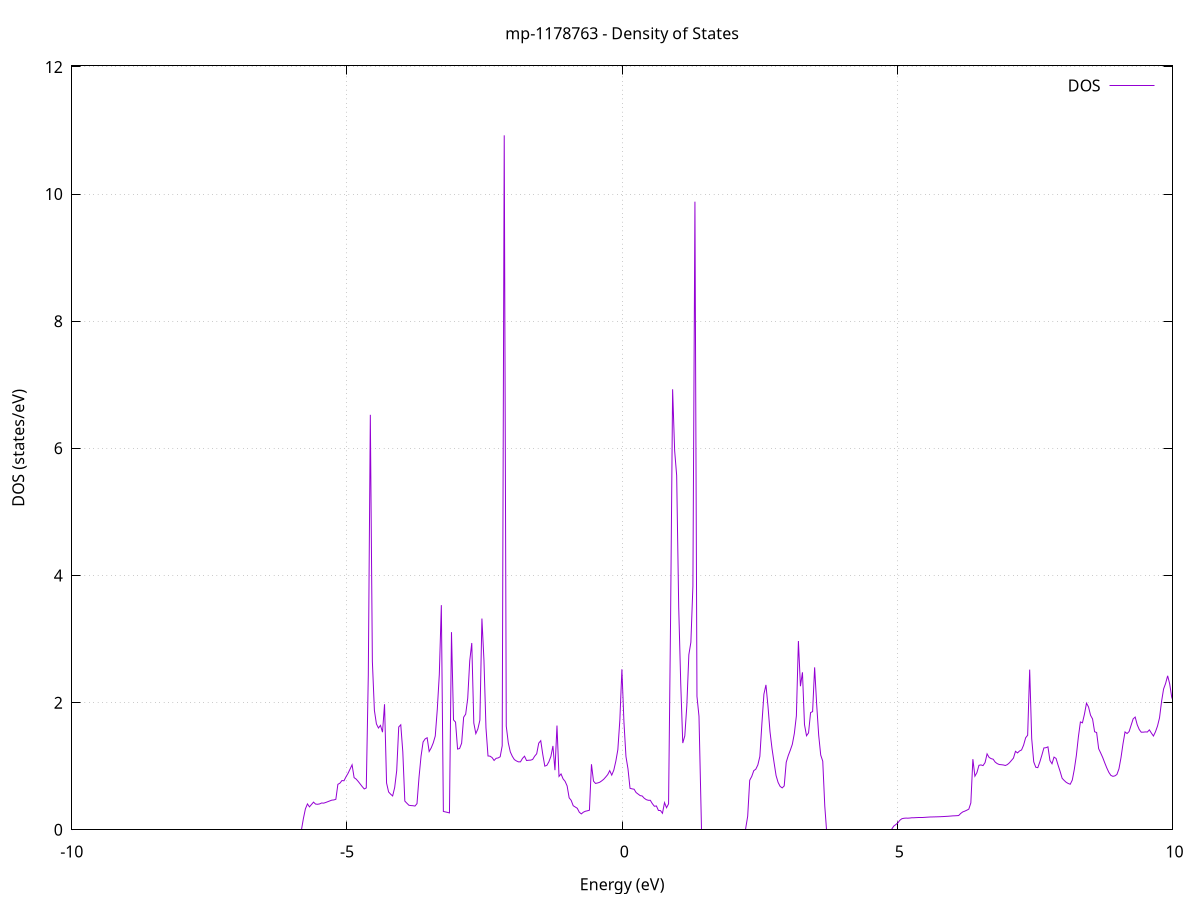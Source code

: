 set title 'mp-1178763 - Density of States'
set xlabel 'Energy (eV)'
set ylabel 'DOS (states/eV)'
set grid
set xrange [-10:10]
set yrange [0:12.016]
set xzeroaxis lt -1
set terminal png size 800,600
set output 'mp-1178763_dos_gnuplot.png'
plot '-' using 1:2 with lines title 'DOS'
-42.101900 0.000000
-42.065000 0.000000
-42.028100 0.000000
-41.991300 0.000000
-41.954400 0.000000
-41.917500 0.000000
-41.880700 0.000000
-41.843800 0.000000
-41.807000 0.000000
-41.770100 0.000000
-41.733200 0.000000
-41.696400 0.000000
-41.659500 0.000000
-41.622600 0.000000
-41.585800 0.000000
-41.548900 0.000000
-41.512100 0.000000
-41.475200 0.000000
-41.438300 0.000000
-41.401500 0.000000
-41.364600 0.000000
-41.327700 0.000000
-41.290900 0.000000
-41.254000 0.000000
-41.217100 0.000000
-41.180300 0.000000
-41.143400 0.000000
-41.106600 0.000000
-41.069700 0.000000
-41.032800 0.000000
-40.996000 0.000000
-40.959100 0.000000
-40.922200 0.000000
-40.885400 0.000000
-40.848500 0.000000
-40.811700 0.000000
-40.774800 0.000000
-40.737900 0.000000
-40.701100 0.000000
-40.664200 0.000000
-40.627300 0.000000
-40.590500 0.000000
-40.553600 0.000000
-40.516800 0.000000
-40.479900 0.000000
-40.443000 0.000000
-40.406200 0.000000
-40.369300 0.000000
-40.332400 0.000000
-40.295600 0.000000
-40.258700 0.000000
-40.221900 0.000000
-40.185000 0.000000
-40.148100 0.000000
-40.111300 0.000000
-40.074400 0.000000
-40.037500 0.000000
-40.000700 0.000000
-39.963800 0.000000
-39.926900 0.000000
-39.890100 0.000000
-39.853200 0.000000
-39.816400 0.000000
-39.779500 0.000000
-39.742600 0.000000
-39.705800 0.000000
-39.668900 0.000000
-39.632000 0.000000
-39.595200 0.000000
-39.558300 0.000000
-39.521500 0.000000
-39.484600 0.000000
-39.447700 0.000000
-39.410900 0.000000
-39.374000 0.000000
-39.337100 0.000000
-39.300300 0.000000
-39.263400 0.000000
-39.226600 0.000000
-39.189700 0.000000
-39.152800 0.000000
-39.116000 0.000000
-39.079100 0.000000
-39.042200 0.000000
-39.005400 0.000000
-38.968500 0.000000
-38.931700 0.000000
-38.894800 0.000000
-38.857900 0.000000
-38.821100 0.000000
-38.784200 0.000000
-38.747300 14.021000
-38.710500 7.362900
-38.673600 11.468700
-38.636700 19.436100
-38.599900 0.000000
-38.563000 13.926600
-38.526200 0.000000
-38.489300 0.000000
-38.452400 0.000000
-38.415600 0.000000
-38.378700 0.000000
-38.341800 0.000000
-38.305000 0.000000
-38.268100 0.000000
-38.231300 0.000000
-38.194400 0.000000
-38.157500 0.000000
-38.120700 0.000000
-38.083800 0.000000
-38.046900 0.000000
-38.010100 0.000000
-37.973200 0.000000
-37.936400 0.000000
-37.899500 0.000000
-37.862600 0.000000
-37.825800 0.000000
-37.788900 0.000000
-37.752000 0.000000
-37.715200 0.000000
-37.678300 0.000000
-37.641500 0.000000
-37.604600 0.000000
-37.567700 0.000000
-37.530900 0.000000
-37.494000 0.000000
-37.457100 0.000000
-37.420300 0.000000
-37.383400 0.000000
-37.346500 0.000000
-37.309700 0.000000
-37.272800 0.000000
-37.236000 0.000000
-37.199100 0.000000
-37.162200 0.000000
-37.125400 0.000000
-37.088500 0.000000
-37.051600 0.000000
-37.014800 0.000000
-36.977900 0.000000
-36.941100 0.000000
-36.904200 0.000000
-36.867300 0.000000
-36.830500 0.000000
-36.793600 0.000000
-36.756700 0.000000
-36.719900 0.000000
-36.683000 0.000000
-36.646200 0.000000
-36.609300 0.000000
-36.572400 0.000000
-36.535600 0.000000
-36.498700 0.000000
-36.461800 0.000000
-36.425000 0.000000
-36.388100 0.000000
-36.351300 0.000000
-36.314400 0.000000
-36.277500 0.000000
-36.240700 0.000000
-36.203800 0.000000
-36.166900 0.000000
-36.130100 0.000000
-36.093200 0.000000
-36.056300 0.000000
-36.019500 0.000000
-35.982600 0.000000
-35.945800 0.000000
-35.908900 0.000000
-35.872000 0.000000
-35.835200 0.000000
-35.798300 0.000000
-35.761400 0.000000
-35.724600 0.000000
-35.687700 0.000000
-35.650900 0.000000
-35.614000 0.000000
-35.577100 0.000000
-35.540300 0.000000
-35.503400 0.000000
-35.466500 0.000000
-35.429700 0.000000
-35.392800 0.000000
-35.356000 0.000000
-35.319100 0.000000
-35.282200 0.000000
-35.245400 0.000000
-35.208500 0.000000
-35.171600 0.000000
-35.134800 0.000000
-35.097900 0.000000
-35.061000 0.000000
-35.024200 0.000000
-34.987300 0.000000
-34.950500 0.000000
-34.913600 0.000000
-34.876700 0.000000
-34.839900 0.000000
-34.803000 0.000000
-34.766100 0.000000
-34.729300 0.000000
-34.692400 0.000000
-34.655600 0.000000
-34.618700 0.000000
-34.581800 0.000000
-34.545000 0.000000
-34.508100 0.000000
-34.471200 0.000000
-34.434400 0.000000
-34.397500 0.000000
-34.360700 0.000000
-34.323800 0.000000
-34.286900 0.000000
-34.250100 0.000000
-34.213200 0.000000
-34.176300 0.000000
-34.139500 0.000000
-34.102600 0.000000
-34.065800 0.000000
-34.028900 0.000000
-33.992000 0.000000
-33.955200 0.000000
-33.918300 0.000000
-33.881400 0.000000
-33.844600 0.000000
-33.807700 0.000000
-33.770800 0.000000
-33.734000 0.000000
-33.697100 0.000000
-33.660300 0.000000
-33.623400 0.000000
-33.586500 0.000000
-33.549700 0.000000
-33.512800 0.000000
-33.475900 0.000000
-33.439100 0.000000
-33.402200 0.000000
-33.365400 0.000000
-33.328500 0.000000
-33.291600 0.000000
-33.254800 0.000000
-33.217900 0.000000
-33.181000 0.000000
-33.144200 0.000000
-33.107300 0.000000
-33.070500 0.000000
-33.033600 0.000000
-32.996700 0.000000
-32.959900 0.000000
-32.923000 0.000000
-32.886100 0.000000
-32.849300 0.000000
-32.812400 0.000000
-32.775600 0.000000
-32.738700 0.000000
-32.701800 0.000000
-32.665000 0.000000
-32.628100 0.000000
-32.591200 0.000000
-32.554400 0.000000
-32.517500 0.000000
-32.480600 0.000000
-32.443800 0.000000
-32.406900 0.000000
-32.370100 0.000000
-32.333200 0.000000
-32.296300 0.000000
-32.259500 0.000000
-32.222600 0.000000
-32.185700 0.000000
-32.148900 0.000000
-32.112000 0.000000
-32.075200 0.000000
-32.038300 0.000000
-32.001400 0.000000
-31.964600 0.000000
-31.927700 0.000000
-31.890800 0.000000
-31.854000 0.000000
-31.817100 0.000000
-31.780300 0.000000
-31.743400 0.000000
-31.706500 0.000000
-31.669700 0.000000
-31.632800 0.000000
-31.595900 0.000000
-31.559100 0.000000
-31.522200 0.000000
-31.485400 0.000000
-31.448500 0.000000
-31.411600 0.000000
-31.374800 0.000000
-31.337900 0.000000
-31.301000 0.000000
-31.264200 0.000000
-31.227300 0.000000
-31.190400 0.000000
-31.153600 0.000000
-31.116700 0.000000
-31.079900 0.000000
-31.043000 0.000000
-31.006100 0.000000
-30.969300 0.000000
-30.932400 0.000000
-30.895500 0.000000
-30.858700 0.000000
-30.821800 0.000000
-30.785000 0.000000
-30.748100 0.000000
-30.711200 0.000000
-30.674400 0.000000
-30.637500 0.000000
-30.600600 0.000000
-30.563800 0.000000
-30.526900 0.000000
-30.490100 0.000000
-30.453200 0.000000
-30.416300 0.000000
-30.379500 0.000000
-30.342600 0.000000
-30.305700 0.000000
-30.268900 0.000000
-30.232000 0.000000
-30.195200 0.000000
-30.158300 0.000000
-30.121400 0.000000
-30.084600 0.000000
-30.047700 0.000000
-30.010800 0.000000
-29.974000 0.000000
-29.937100 0.000000
-29.900200 0.000000
-29.863400 0.000000
-29.826500 0.000000
-29.789700 0.000000
-29.752800 0.000000
-29.715900 0.000000
-29.679100 0.000000
-29.642200 0.000000
-29.605300 0.000000
-29.568500 0.000000
-29.531600 0.000000
-29.494800 0.000000
-29.457900 0.000000
-29.421000 0.000000
-29.384200 0.000000
-29.347300 0.000000
-29.310400 0.000000
-29.273600 0.000000
-29.236700 0.000000
-29.199900 0.000000
-29.163000 0.000000
-29.126100 0.000000
-29.089300 0.000000
-29.052400 0.000000
-29.015500 0.000000
-28.978700 0.000000
-28.941800 0.000000
-28.904900 0.000000
-28.868100 0.000000
-28.831200 0.000000
-28.794400 0.000000
-28.757500 0.000000
-28.720600 0.000000
-28.683800 0.000000
-28.646900 0.000000
-28.610000 0.000000
-28.573200 0.000000
-28.536300 0.000000
-28.499500 0.000000
-28.462600 0.000000
-28.425700 0.000000
-28.388900 0.000000
-28.352000 0.000000
-28.315100 0.000000
-28.278300 0.000000
-28.241400 0.000000
-28.204600 0.000000
-28.167700 0.000000
-28.130800 0.000000
-28.094000 0.000000
-28.057100 0.000000
-28.020200 0.000000
-27.983400 0.000000
-27.946500 0.000000
-27.909700 0.000000
-27.872800 0.000000
-27.835900 0.000000
-27.799100 0.000000
-27.762200 0.000000
-27.725300 0.000000
-27.688500 0.000000
-27.651600 0.000000
-27.614700 0.000000
-27.577900 0.000000
-27.541000 0.000000
-27.504200 0.000000
-27.467300 0.000000
-27.430400 0.000000
-27.393600 0.000000
-27.356700 0.000000
-27.319800 0.000000
-27.283000 0.000000
-27.246100 0.000000
-27.209300 0.000000
-27.172400 0.000000
-27.135500 0.000000
-27.098700 0.000000
-27.061800 0.000000
-27.024900 0.000000
-26.988100 0.000000
-26.951200 0.000000
-26.914400 0.000000
-26.877500 0.000000
-26.840600 0.000000
-26.803800 0.000000
-26.766900 0.000000
-26.730000 0.000000
-26.693200 0.000000
-26.656300 0.000000
-26.619500 0.000000
-26.582600 0.000000
-26.545700 0.000000
-26.508900 0.000000
-26.472000 0.000000
-26.435100 0.000000
-26.398300 0.000000
-26.361400 0.000000
-26.324500 0.000000
-26.287700 0.000000
-26.250800 0.000000
-26.214000 0.000000
-26.177100 0.000000
-26.140200 0.000000
-26.103400 0.000000
-26.066500 0.000000
-26.029600 0.000000
-25.992800 0.000000
-25.955900 0.000000
-25.919100 0.000000
-25.882200 0.000000
-25.845300 0.000000
-25.808500 0.000000
-25.771600 0.000000
-25.734700 0.000000
-25.697900 0.000000
-25.661000 0.000000
-25.624200 0.000000
-25.587300 0.000000
-25.550400 0.000000
-25.513600 0.000000
-25.476700 0.000000
-25.439800 0.000000
-25.403000 0.000000
-25.366100 0.000000
-25.329300 0.000000
-25.292400 0.000000
-25.255500 0.000000
-25.218700 0.000000
-25.181800 0.000000
-25.144900 0.000000
-25.108100 0.000000
-25.071200 0.000000
-25.034300 0.000000
-24.997500 0.000000
-24.960600 0.000000
-24.923800 0.000000
-24.886900 0.000000
-24.850000 0.000000
-24.813200 0.000000
-24.776300 0.000000
-24.739400 0.000000
-24.702600 0.000000
-24.665700 0.000000
-24.628900 0.000000
-24.592000 0.000000
-24.555100 0.000000
-24.518300 0.000000
-24.481400 0.000000
-24.444500 0.000000
-24.407700 0.000000
-24.370800 0.000000
-24.334000 0.000000
-24.297100 0.000000
-24.260200 0.000000
-24.223400 0.000000
-24.186500 0.000000
-24.149600 0.000000
-24.112800 0.000000
-24.075900 0.000000
-24.039100 0.000000
-24.002200 0.000000
-23.965300 0.000000
-23.928500 0.000000
-23.891600 0.000000
-23.854700 0.000000
-23.817900 0.000000
-23.781000 0.000000
-23.744100 0.000000
-23.707300 0.000000
-23.670400 0.000000
-23.633600 0.000000
-23.596700 0.000000
-23.559800 0.000000
-23.523000 0.000000
-23.486100 0.000000
-23.449200 0.000000
-23.412400 0.000000
-23.375500 0.000000
-23.338700 0.000000
-23.301800 0.000000
-23.264900 0.000000
-23.228100 0.000000
-23.191200 0.000000
-23.154300 0.000000
-23.117500 0.000000
-23.080600 0.000000
-23.043800 0.000000
-23.006900 0.000000
-22.970000 0.000000
-22.933200 0.000000
-22.896300 0.000000
-22.859400 0.000000
-22.822600 0.000000
-22.785700 0.000000
-22.748800 0.000000
-22.712000 0.000000
-22.675100 0.000000
-22.638300 0.000000
-22.601400 0.000000
-22.564500 0.000000
-22.527700 0.000000
-22.490800 0.000000
-22.453900 0.000000
-22.417100 0.000000
-22.380200 0.000000
-22.343400 0.000000
-22.306500 0.000000
-22.269600 0.000000
-22.232800 0.000000
-22.195900 0.000000
-22.159000 0.000000
-22.122200 0.000000
-22.085300 0.000000
-22.048500 0.000000
-22.011600 0.000000
-21.974700 0.000000
-21.937900 0.000000
-21.901000 0.000000
-21.864100 0.000000
-21.827300 0.000000
-21.790400 0.000000
-21.753600 0.000000
-21.716700 0.000000
-21.679800 0.000000
-21.643000 0.000000
-21.606100 0.000000
-21.569200 0.000000
-21.532400 0.000000
-21.495500 0.000000
-21.458600 0.000000
-21.421800 0.000000
-21.384900 0.000000
-21.348100 0.000000
-21.311200 0.000000
-21.274300 0.000000
-21.237500 0.000000
-21.200600 0.000000
-21.163700 0.000000
-21.126900 0.000000
-21.090000 0.000000
-21.053200 0.000000
-21.016300 0.000000
-20.979400 0.000000
-20.942600 0.000000
-20.905700 0.000000
-20.868800 0.000000
-20.832000 0.000000
-20.795100 0.000000
-20.758300 0.000000
-20.721400 0.000000
-20.684500 0.000000
-20.647700 0.000000
-20.610800 0.000000
-20.573900 0.000000
-20.537100 0.000000
-20.500200 0.000000
-20.463400 0.000000
-20.426500 0.000000
-20.389600 0.000000
-20.352800 0.000000
-20.315900 0.000000
-20.279000 0.000000
-20.242200 0.000000
-20.205300 0.000000
-20.168400 0.000000
-20.131600 0.000000
-20.094700 0.000000
-20.057900 0.000000
-20.021000 0.000000
-19.984100 0.000000
-19.947300 0.000000
-19.910400 0.000000
-19.873500 0.000000
-19.836700 0.000000
-19.799800 0.000000
-19.763000 0.000000
-19.726100 0.000000
-19.689200 0.000000
-19.652400 0.000000
-19.615500 0.000000
-19.578600 0.000000
-19.541800 0.000000
-19.504900 0.000000
-19.468100 0.000000
-19.431200 0.000000
-19.394300 0.000000
-19.357500 0.000000
-19.320600 0.000000
-19.283700 0.000000
-19.246900 0.000000
-19.210000 0.000000
-19.173200 0.000000
-19.136300 0.000000
-19.099400 0.000000
-19.062600 0.000000
-19.025700 0.000000
-18.988800 0.000000
-18.952000 0.000000
-18.915100 0.000000
-18.878200 0.000000
-18.841400 0.000000
-18.804500 0.000000
-18.767700 0.000000
-18.730800 0.000000
-18.693900 0.000000
-18.657100 0.000000
-18.620200 0.000000
-18.583300 0.000000
-18.546500 0.000000
-18.509600 0.000000
-18.472800 0.000000
-18.435900 0.000000
-18.399000 0.000000
-18.362200 0.000000
-18.325300 0.000000
-18.288400 0.000000
-18.251600 0.000000
-18.214700 0.000000
-18.177900 0.000000
-18.141000 0.000000
-18.104100 0.000000
-18.067300 0.000000
-18.030400 0.000000
-17.993500 0.000000
-17.956700 0.000000
-17.919800 0.000000
-17.882900 0.000000
-17.846100 0.000000
-17.809200 0.000000
-17.772400 0.000000
-17.735500 0.000000
-17.698600 0.000000
-17.661800 0.000000
-17.624900 0.000000
-17.588000 0.000000
-17.551200 0.000000
-17.514300 0.000000
-17.477500 0.000000
-17.440600 0.000000
-17.403700 0.000000
-17.366900 0.000000
-17.330000 0.000000
-17.293100 0.000000
-17.256300 0.000000
-17.219400 0.000000
-17.182600 0.000000
-17.145700 0.000000
-17.108800 0.000000
-17.072000 0.000000
-17.035100 0.000000
-16.998200 0.000000
-16.961400 0.000000
-16.924500 0.000000
-16.887700 0.000000
-16.850800 0.000000
-16.813900 0.000000
-16.777100 0.000000
-16.740200 0.000000
-16.703300 0.000000
-16.666500 0.000000
-16.629600 0.000000
-16.592700 0.000000
-16.555900 0.000000
-16.519000 0.000000
-16.482200 0.000000
-16.445300 0.000000
-16.408400 0.000000
-16.371600 0.000000
-16.334700 0.000000
-16.297800 0.000000
-16.261000 0.000000
-16.224100 0.000000
-16.187300 0.000000
-16.150400 0.000000
-16.113500 0.000000
-16.076700 0.000000
-16.039800 0.000000
-16.002900 0.000000
-15.966100 0.000000
-15.929200 0.000000
-15.892400 0.000000
-15.855500 0.000000
-15.818600 0.000000
-15.781800 0.000000
-15.744900 0.000000
-15.708000 0.000000
-15.671200 0.000000
-15.634300 0.000000
-15.597500 0.000000
-15.560600 0.000000
-15.523700 0.000000
-15.486900 0.000000
-15.450000 0.000000
-15.413100 0.000000
-15.376300 0.000000
-15.339400 0.000000
-15.302500 0.000000
-15.265700 0.000000
-15.228800 0.000000
-15.192000 0.000000
-15.155100 0.000000
-15.118200 0.000000
-15.081400 0.000000
-15.044500 0.000000
-15.007600 0.000000
-14.970800 0.000000
-14.933900 0.000000
-14.897100 0.000000
-14.860200 0.000000
-14.823300 0.000000
-14.786500 0.000000
-14.749600 0.000000
-14.712700 0.000000
-14.675900 0.000000
-14.639000 0.000000
-14.602200 0.000000
-14.565300 0.000000
-14.528400 0.000000
-14.491600 0.000000
-14.454700 0.000000
-14.417800 0.000000
-14.381000 0.000000
-14.344100 0.000000
-14.307300 0.000000
-14.270400 0.000000
-14.233500 0.000000
-14.196700 0.000000
-14.159800 0.000000
-14.122900 0.000000
-14.086100 0.270800
-14.049200 0.238200
-14.012300 0.265600
-13.975500 0.242700
-13.938600 0.255700
-13.901800 0.253100
-13.864900 0.263900
-13.828000 0.267200
-13.791200 0.260000
-13.754300 0.263600
-13.717400 0.268300
-13.680600 0.268200
-13.643700 0.273900
-13.606900 0.280200
-13.570000 0.276700
-13.533100 0.278500
-13.496300 0.282100
-13.459400 0.286600
-13.422500 0.288300
-13.385700 0.292100
-13.348800 0.295900
-13.312000 0.301000
-13.275100 0.302600
-13.238200 0.305900
-13.201400 0.310100
-13.164500 0.314400
-13.127600 0.319200
-13.090800 0.323600
-13.053900 0.328800
-13.017100 0.334100
-12.980200 0.339400
-12.943300 0.346300
-12.906500 0.353500
-12.869600 0.831300
-12.832700 0.839500
-12.795900 0.867000
-12.759000 0.901100
-12.722100 0.911200
-12.685300 0.933100
-12.648400 0.967600
-12.611600 0.981800
-12.574700 1.023400
-12.537800 1.058100
-12.501000 1.097200
-12.464100 1.136100
-12.427200 1.186200
-12.390400 1.244400
-12.353500 1.303700
-12.316700 1.379200
-12.279800 1.478900
-12.242900 1.638000
-12.206100 1.845900
-12.169200 2.385800
-12.132300 2.132800
-12.095500 1.969700
-12.058600 1.970600
-12.021800 2.057500
-11.984900 2.177400
-11.948000 2.485700
-11.911200 3.689100
-11.874300 2.299000
-11.837400 2.522900
-11.800600 0.000000
-11.763700 0.000000
-11.726800 0.000000
-11.690000 0.000000
-11.653100 0.000000
-11.616300 0.000000
-11.579400 0.000000
-11.542500 0.000000
-11.505700 0.000000
-11.468800 0.000000
-11.431900 0.000000
-11.395100 0.000000
-11.358200 0.000000
-11.321400 0.000000
-11.284500 0.000000
-11.247600 0.000000
-11.210800 0.000000
-11.173900 0.000000
-11.137000 0.000000
-11.100200 0.000000
-11.063300 0.000000
-11.026500 0.000000
-10.989600 0.000000
-10.952700 0.000000
-10.915900 0.000000
-10.879000 0.000000
-10.842100 0.000000
-10.805300 0.000000
-10.768400 0.000000
-10.731600 0.000000
-10.694700 0.000000
-10.657800 0.000000
-10.621000 0.000000
-10.584100 0.000000
-10.547200 0.000000
-10.510400 0.000000
-10.473500 0.000000
-10.436600 0.000000
-10.399800 0.000000
-10.362900 0.000000
-10.326100 0.000000
-10.289200 0.000000
-10.252300 0.000000
-10.215500 0.000000
-10.178600 0.000000
-10.141700 0.000000
-10.104900 0.000000
-10.068000 0.000000
-10.031200 0.000000
-9.994300 0.000000
-9.957400 0.000000
-9.920600 0.000000
-9.883700 0.000000
-9.846800 0.000000
-9.810000 0.000000
-9.773100 0.000000
-9.736300 0.000000
-9.699400 0.000000
-9.662500 0.000000
-9.625700 0.000000
-9.588800 0.000000
-9.551900 0.000000
-9.515100 0.000000
-9.478200 0.000000
-9.441400 0.000000
-9.404500 0.000000
-9.367600 0.000000
-9.330800 0.000000
-9.293900 0.000000
-9.257000 0.000000
-9.220200 0.000000
-9.183300 0.000000
-9.146400 0.000000
-9.109600 0.000000
-9.072700 0.000000
-9.035900 0.000000
-8.999000 0.000000
-8.962100 0.000000
-8.925300 0.000000
-8.888400 0.000000
-8.851500 0.000000
-8.814700 0.000000
-8.777800 0.000000
-8.741000 0.000000
-8.704100 0.000000
-8.667200 0.000000
-8.630400 0.000000
-8.593500 0.000000
-8.556600 0.000000
-8.519800 0.000000
-8.482900 0.000000
-8.446100 0.000000
-8.409200 0.000000
-8.372300 0.000000
-8.335500 0.000000
-8.298600 0.000000
-8.261700 0.000000
-8.224900 0.000000
-8.188000 0.000000
-8.151200 0.000000
-8.114300 0.000000
-8.077400 0.000000
-8.040600 0.000000
-8.003700 0.000000
-7.966800 0.000000
-7.930000 0.000000
-7.893100 0.000000
-7.856200 0.000000
-7.819400 0.000000
-7.782500 0.000000
-7.745700 0.000000
-7.708800 0.000000
-7.671900 0.000000
-7.635100 0.000000
-7.598200 0.000000
-7.561300 0.000000
-7.524500 0.000000
-7.487600 0.000000
-7.450800 0.000000
-7.413900 0.000000
-7.377000 0.000000
-7.340200 0.000000
-7.303300 0.000000
-7.266400 0.000000
-7.229600 0.000000
-7.192700 0.000000
-7.155900 0.000000
-7.119000 0.000000
-7.082100 0.000000
-7.045300 0.000000
-7.008400 0.000000
-6.971500 0.000000
-6.934700 0.000000
-6.897800 0.000000
-6.861000 0.000000
-6.824100 0.000000
-6.787200 0.000000
-6.750400 0.000000
-6.713500 0.000000
-6.676600 0.000000
-6.639800 0.000000
-6.602900 0.000000
-6.566000 0.000000
-6.529200 0.000000
-6.492300 0.000000
-6.455500 0.000000
-6.418600 0.000000
-6.381700 0.000000
-6.344900 0.000000
-6.308000 0.000000
-6.271100 0.000000
-6.234300 0.000000
-6.197400 0.000000
-6.160600 0.000000
-6.123700 0.000000
-6.086800 0.000000
-6.050000 0.000000
-6.013100 0.000000
-5.976200 0.000000
-5.939400 0.000000
-5.902500 0.000000
-5.865700 0.000000
-5.828800 0.000000
-5.791900 0.176000
-5.755100 0.329300
-5.718200 0.406500
-5.681300 0.360400
-5.644500 0.398200
-5.607600 0.434900
-5.570700 0.404300
-5.533900 0.401100
-5.497000 0.406800
-5.460200 0.421400
-5.423300 0.418900
-5.386400 0.429300
-5.349600 0.441500
-5.312700 0.453800
-5.275800 0.466100
-5.239000 0.469400
-5.202100 0.479500
-5.165300 0.714900
-5.128400 0.732700
-5.091500 0.774200
-5.054700 0.770600
-5.017800 0.832600
-4.980900 0.887100
-4.944100 0.954300
-4.907200 1.021700
-4.870400 0.820100
-4.833500 0.797500
-4.796600 0.760900
-4.759800 0.720300
-4.722900 0.679100
-4.686000 0.642100
-4.649200 0.658300
-4.612300 2.438100
-4.575500 6.527500
-4.538600 2.650200
-4.501700 1.878700
-4.464900 1.665200
-4.428000 1.600700
-4.391100 1.642000
-4.354300 1.535200
-4.317400 1.974500
-4.280500 0.735600
-4.243700 0.595100
-4.206800 0.559900
-4.170000 0.532100
-4.133100 0.665100
-4.096200 0.930400
-4.059400 1.617000
-4.022500 1.651300
-3.985600 1.227100
-3.948800 0.451400
-3.911900 0.418000
-3.875100 0.386200
-3.838200 0.380700
-3.801300 0.378700
-3.764500 0.373200
-3.727600 0.411200
-3.690700 0.826900
-3.653900 1.157800
-3.617000 1.380400
-3.580200 1.429100
-3.543300 1.447600
-3.506400 1.231600
-3.469600 1.287400
-3.432700 1.365300
-3.395800 1.475100
-3.359000 1.892500
-3.322100 2.443300
-3.285300 3.533700
-3.248400 0.288400
-3.211500 0.281000
-3.174700 0.273600
-3.137800 0.265200
-3.100900 3.109100
-3.064100 1.728300
-3.027200 1.693200
-2.990300 1.269600
-2.953500 1.277800
-2.916600 1.361700
-2.879800 1.770400
-2.842900 1.819200
-2.806000 2.068000
-2.769200 2.657800
-2.732300 2.937900
-2.695400 1.679400
-2.658600 1.512200
-2.621700 1.585000
-2.584900 1.723900
-2.548000 3.322800
-2.511100 2.668400
-2.474300 1.604400
-2.437400 1.161100
-2.400500 1.157700
-2.363700 1.136400
-2.326800 1.090300
-2.290000 1.123900
-2.253100 1.130100
-2.216200 1.148700
-2.179400 1.321500
-2.142500 10.923300
-2.105600 1.629800
-2.068800 1.367800
-2.031900 1.224800
-1.995100 1.154800
-1.958200 1.103900
-1.921300 1.083100
-1.884500 1.068100
-1.847600 1.068600
-1.810700 1.122600
-1.773900 1.157300
-1.737000 1.089400
-1.700100 1.093500
-1.663300 1.095200
-1.626400 1.105800
-1.589600 1.157300
-1.552700 1.195700
-1.515800 1.362200
-1.479000 1.401400
-1.442100 1.185000
-1.405200 1.001200
-1.368400 1.013000
-1.331500 1.069300
-1.294700 1.154600
-1.257800 1.318900
-1.220900 0.937600
-1.184100 1.639200
-1.147200 0.839500
-1.110300 0.878300
-1.073500 0.801300
-1.036600 0.762000
-0.999800 0.689700
-0.962900 0.502700
-0.926000 0.462700
-0.889200 0.378400
-0.852300 0.358300
-0.815400 0.338100
-0.778600 0.276200
-0.741700 0.249800
-0.704900 0.276500
-0.668000 0.291400
-0.631100 0.298700
-0.594300 0.308200
-0.557400 1.030700
-0.520500 0.765400
-0.483700 0.728700
-0.446800 0.736200
-0.409900 0.746400
-0.373100 0.768100
-0.336200 0.793500
-0.299400 0.829100
-0.262500 0.867500
-0.225600 0.930000
-0.188800 0.860000
-0.151900 0.937300
-0.115000 1.078200
-0.078200 1.259900
-0.041300 1.731800
-0.004500 2.524400
0.032400 1.698000
0.069300 1.153200
0.106100 0.958100
0.143000 0.652400
0.179900 0.643700
0.216700 0.638100
0.253600 0.585600
0.290400 0.561500
0.327300 0.537400
0.364200 0.531700
0.401000 0.496500
0.437900 0.474200
0.474800 0.463900
0.511600 0.463700
0.548500 0.411300
0.585400 0.370100
0.622200 0.374700
0.659100 0.304500
0.695900 0.302500
0.732800 0.259400
0.769700 0.427300
0.806500 0.346800
0.843400 0.407800
0.880300 3.335100
0.917100 6.929000
0.954000 5.962400
0.990800 5.571500
1.027700 3.504800
1.064600 2.299100
1.101400 1.364000
1.138300 1.475800
1.175200 1.952000
1.212000 2.753000
1.248900 2.949700
1.285700 3.830000
1.322600 9.879900
1.359500 2.098800
1.396300 1.784700
1.433200 0.000000
1.470100 0.000000
1.506900 0.000000
1.543800 0.000000
1.580600 0.000000
1.617500 0.000000
1.654400 0.000000
1.691200 0.000000
1.728100 0.000000
1.765000 0.000000
1.801800 0.000000
1.838700 0.000000
1.875600 0.000000
1.912400 0.000000
1.949300 0.000000
1.986100 0.000000
2.023000 0.000000
2.059900 0.000000
2.096700 0.000000
2.133600 0.000000
2.170500 0.000000
2.207300 0.000000
2.244200 0.000000
2.281000 0.212600
2.317900 0.779100
2.354800 0.839000
2.391600 0.929800
2.428500 0.952800
2.465400 1.019200
2.502200 1.153300
2.539100 1.668500
2.575900 2.132500
2.612800 2.279000
2.649700 1.945700
2.686500 1.544000
2.723400 1.275800
2.760300 1.058400
2.797100 0.852100
2.834000 0.744100
2.870800 0.682200
2.907700 0.658800
2.944600 0.689300
2.981400 1.062000
3.018300 1.167200
3.055200 1.250900
3.092000 1.343400
3.128900 1.514800
3.165800 1.792400
3.202600 2.969500
3.239500 2.258100
3.276300 2.476800
3.313200 1.654300
3.350100 1.478900
3.386900 1.524100
3.423800 1.843300
3.460700 1.858600
3.497500 2.555100
3.534400 1.974300
3.571200 1.488200
3.608100 1.175500
3.645000 1.078900
3.681800 0.374200
3.718700 0.000000
3.755600 0.000000
3.792400 0.000000
3.829300 0.000000
3.866100 0.000000
3.903000 0.000000
3.939900 0.000000
3.976700 0.000000
4.013600 0.000000
4.050500 0.000000
4.087300 0.000000
4.124200 0.000000
4.161000 0.000000
4.197900 0.000000
4.234800 0.000000
4.271600 0.000000
4.308500 0.000000
4.345400 0.000000
4.382200 0.000000
4.419100 0.000000
4.456000 0.000000
4.492800 0.000000
4.529700 0.000000
4.566500 0.000000
4.603400 0.000000
4.640300 0.000000
4.677100 0.000000
4.714000 0.000000
4.750900 0.000000
4.787700 0.000000
4.824600 0.000000
4.861400 0.000000
4.898300 0.000000
4.935200 0.058000
4.972000 0.081800
5.008900 0.108400
5.045800 0.149600
5.082600 0.173700
5.119500 0.180900
5.156300 0.183600
5.193200 0.182600
5.230100 0.185000
5.266900 0.189400
5.303800 0.189200
5.340700 0.191100
5.377500 0.192600
5.414400 0.193400
5.451300 0.193400
5.488100 0.194700
5.525000 0.197000
5.561800 0.199200
5.598700 0.201000
5.635600 0.201800
5.672400 0.202700
5.709300 0.203700
5.746200 0.204500
5.783000 0.205800
5.819900 0.207200
5.856700 0.209200
5.893600 0.211200
5.930500 0.212900
5.967300 0.215700
6.004200 0.218600
6.041100 0.219900
6.077900 0.221600
6.114800 0.224000
6.151600 0.256900
6.188500 0.280600
6.225400 0.292900
6.262200 0.307800
6.299100 0.324800
6.336000 0.422900
6.372800 1.110800
6.409700 0.843000
6.446500 0.899800
6.483400 1.014300
6.520300 1.020200
6.557100 1.009300
6.594000 1.056300
6.630900 1.194000
6.667700 1.138400
6.704600 1.119200
6.741500 1.109700
6.778300 1.064500
6.815200 1.040700
6.852000 1.026500
6.888900 1.023500
6.925800 1.019800
6.962600 1.011300
6.999500 1.025000
7.036400 1.053300
7.073200 1.090000
7.110100 1.127700
7.146900 1.234200
7.183800 1.209400
7.220700 1.239700
7.257500 1.255900
7.294400 1.331200
7.331300 1.446600
7.368100 1.487600
7.405000 2.518700
7.441800 1.433500
7.478700 1.068700
7.515600 0.983700
7.552400 0.977300
7.589300 1.066700
7.626200 1.173000
7.663000 1.286800
7.699900 1.291000
7.736700 1.304400
7.773600 1.089200
7.810500 1.038600
7.847300 1.143300
7.884200 1.122000
7.921100 1.016200
7.957900 0.918100
7.994800 0.809600
8.031700 0.776200
8.068500 0.746800
8.105400 0.728100
8.142200 0.716400
8.179100 0.781700
8.216000 0.950500
8.252800 1.167000
8.289700 1.459700
8.326600 1.696300
8.363400 1.682200
8.400300 1.818900
8.437100 1.991400
8.474000 1.932700
8.510900 1.801700
8.547700 1.742600
8.584600 1.542000
8.621500 1.529800
8.658300 1.275700
8.695200 1.207800
8.732000 1.136600
8.768900 1.053000
8.805800 0.973500
8.842600 0.904300
8.879500 0.856000
8.916400 0.840700
8.953200 0.847700
8.990100 0.870100
9.026900 0.958000
9.063800 1.132000
9.100700 1.352600
9.137500 1.539100
9.174400 1.514200
9.211300 1.544300
9.248100 1.644400
9.285000 1.744300
9.321900 1.772900
9.358700 1.652300
9.395600 1.577300
9.432400 1.534700
9.469300 1.535600
9.506200 1.539300
9.543000 1.537800
9.579900 1.571500
9.616800 1.520700
9.653600 1.474800
9.690500 1.541200
9.727300 1.631000
9.764200 1.761000
9.801100 2.017100
9.837900 2.214300
9.874800 2.302000
9.911700 2.422400
9.948500 2.297200
9.985400 2.087700
10.022200 1.994900
10.059100 1.923900
10.096000 1.866000
10.132800 1.770800
10.169700 1.601600
10.206600 1.544200
10.243400 1.441400
10.280300 1.371900
10.317100 1.351400
10.354000 1.412500
10.390900 1.384400
10.427700 1.378100
10.464600 1.393100
10.501500 1.541000
10.538300 1.715000
10.575200 2.004900
10.612100 2.245500
10.648900 2.188300
10.685800 2.128000
10.722600 1.838000
10.759500 1.641100
10.796400 1.559100
10.833200 1.604100
10.870100 1.590400
10.907000 1.624600
10.943800 1.520900
10.980700 1.659600
11.017500 1.642900
11.054400 1.610000
11.091300 1.477400
11.128100 1.437600
11.165000 1.416900
11.201900 1.387600
11.238700 1.392900
11.275600 1.441100
11.312400 1.580000
11.349300 1.614500
11.386200 1.783900
11.423000 2.003400
11.459900 1.942900
11.496800 1.851500
11.533600 1.811400
11.570500 1.757500
11.607400 1.680500
11.644200 1.587100
11.681100 1.503400
11.717900 1.544700
11.754800 1.519700
11.791700 1.431700
11.828500 1.290700
11.865400 1.246100
11.902300 1.277000
11.939100 1.266000
11.976000 1.308400
12.012800 1.368900
12.049700 1.390100
12.086600 1.395200
12.123400 1.468700
12.160300 1.618600
12.197200 1.853800
12.234000 1.673400
12.270900 1.416400
12.307700 1.186800
12.344600 1.016100
12.381500 0.941100
12.418300 0.923100
12.455200 0.996500
12.492100 0.966900
12.528900 1.118900
12.565800 1.464100
12.602600 1.612900
12.639500 1.693700
12.676400 1.825600
12.713200 1.755200
12.750100 1.777400
12.787000 1.690800
12.823800 1.652500
12.860700 1.501300
12.897600 1.369900
12.934400 1.224700
12.971300 1.180800
13.008100 0.993200
13.045000 1.090800
13.081900 1.175900
13.118700 1.208100
13.155600 1.280800
13.192500 1.378400
13.229300 1.336400
13.266200 1.354600
13.303000 1.376100
13.339900 1.334800
13.376800 1.300100
13.413600 1.270200
13.450500 1.245400
13.487400 1.214000
13.524200 1.222700
13.561100 1.234100
13.597900 1.267400
13.634800 1.316400
13.671700 1.358900
13.708500 1.346300
13.745400 1.309900
13.782300 1.254500
13.819100 1.254500
13.856000 1.297300
13.892800 1.352800
13.929700 1.312100
13.966600 1.327200
14.003400 1.341700
14.040300 1.346800
14.077200 1.363800
14.114000 1.397400
14.150900 1.447300
14.187800 1.453200
14.224600 1.466700
14.261500 1.515700
14.298300 1.522700
14.335200 1.531600
14.372100 1.540500
14.408900 1.574500
14.445800 1.598300
14.482700 1.606800
14.519500 1.623500
14.556400 1.605800
14.593200 1.610700
14.630100 1.583000
14.667000 1.556300
14.703800 1.525100
14.740700 1.578000
14.777600 1.531800
14.814400 1.501300
14.851300 1.554600
14.888100 1.613300
14.925000 1.616100
14.961900 1.617100
14.998700 1.615200
15.035600 1.649300
15.072500 1.674400
15.109300 1.756200
15.146200 1.692500
15.183000 1.455500
15.219900 1.424400
15.256800 1.297400
15.293600 1.198100
15.330500 1.155700
15.367400 1.125800
15.404200 1.130700
15.441100 1.179600
15.478000 1.182800
15.514800 1.207000
15.551700 1.348400
15.588500 1.517900
15.625400 1.656300
15.662300 1.678800
15.699100 1.773700
15.736000 1.821900
15.772900 1.769700
15.809700 1.604300
15.846600 1.547700
15.883400 1.420900
15.920300 1.336800
15.957200 1.271500
15.994000 1.232100
16.030900 1.177700
16.067800 1.151800
16.104600 1.123200
16.141500 1.193900
16.178300 1.242900
16.215200 1.291600
16.252100 1.302500
16.288900 1.371700
16.325800 1.432400
16.362700 1.506600
16.399500 1.425000
16.436400 1.376500
16.473200 1.361200
16.510100 1.373100
16.547000 1.393900
16.583800 1.358800
16.620700 1.362300
16.657600 1.388600
16.694400 1.342600
16.731300 1.322800
16.768200 1.305100
16.805000 1.359600
16.841900 1.430700
16.878700 1.490700
16.915600 1.562700
16.952500 1.620800
16.989300 1.657700
17.026200 1.630600
17.063100 1.598200
17.099900 1.584800
17.136800 1.491800
17.173600 1.422500
17.210500 1.389000
17.247400 1.364100
17.284200 1.306900
17.321100 1.222600
17.358000 1.202700
17.394800 1.205000
17.431700 1.227700
17.468500 1.289700
17.505400 1.289400
17.542300 1.339400
17.579100 1.376900
17.616000 1.385700
17.652900 1.453900
17.689700 1.433100
17.726600 1.436300
17.763500 1.439200
17.800300 1.411600
17.837200 1.472300
17.874000 1.503000
17.910900 1.419900
17.947800 1.373900
17.984600 1.369400
18.021500 1.389900
18.058400 1.438700
18.095200 1.380200
18.132100 1.328900
18.168900 1.324400
18.205800 1.307100
18.242700 1.283800
18.279500 1.265200
18.316400 1.289100
18.353300 1.456500
18.390100 1.420200
18.427000 1.431900
18.463800 1.433100
18.500700 1.468300
18.537600 1.415600
18.574400 1.283600
18.611300 1.218200
18.648200 1.187100
18.685000 1.168900
18.721900 1.158200
18.758700 1.159500
18.795600 1.159000
18.832500 1.187100
18.869300 1.218200
18.906200 1.258400
18.943100 1.309600
18.979900 1.375400
19.016800 1.462400
19.053700 1.540500
19.090500 1.677100
19.127400 1.622400
19.164200 1.584400
19.201100 1.461900
19.238000 1.338800
19.274800 1.281100
19.311700 1.222900
19.348600 1.391900
19.385400 1.440700
19.422300 1.544800
19.459100 1.652300
19.496000 1.808900
19.532900 1.878500
19.569700 1.858100
19.606600 1.873000
19.643500 1.715200
19.680300 1.708200
19.717200 1.675600
19.754000 1.582400
19.790900 1.570200
19.827800 1.588200
19.864600 1.643500
19.901500 1.719800
19.938400 1.815900
19.975200 1.863300
20.012100 1.836600
20.048900 1.793500
20.085800 1.657500
20.122700 1.445700
20.159500 1.347200
20.196400 1.299100
20.233300 1.180900
20.270100 1.140100
20.307000 1.194400
20.343900 1.259900
20.380700 1.328600
20.417600 1.398600
20.454400 1.410500
20.491300 1.484000
20.528200 1.548600
20.565000 1.621700
20.601900 1.666000
20.638800 1.668400
20.675600 1.698300
20.712500 1.745700
20.749300 1.809500
20.786200 1.851600
20.823100 1.839800
20.859900 1.835500
20.896800 1.796200
20.933700 1.710200
20.970500 1.647300
21.007400 1.579800
21.044200 1.603800
21.081100 1.673000
21.118000 1.657000
21.154800 1.653100
21.191700 1.675200
21.228600 1.703500
21.265400 1.707300
21.302300 1.731200
21.339100 1.766600
21.376000 1.796600
21.412900 1.850200
21.449700 1.765900
21.486600 1.687000
21.523500 1.646200
21.560300 1.648700
21.597200 1.541900
21.634100 1.602300
21.670900 1.704200
21.707800 1.821000
21.744600 1.937100
21.781500 1.961700
21.818400 1.966700
21.855200 1.826900
21.892100 1.699600
21.929000 1.523700
21.965800 1.464600
22.002700 1.430000
22.039500 1.460700
22.076400 1.512000
22.113300 1.501300
22.150100 1.504400
22.187000 1.563400
22.223900 1.650800
22.260700 1.705600
22.297600 1.797900
22.334400 1.902200
22.371300 1.930600
22.408200 1.926000
22.445000 1.835700
22.481900 1.797000
22.518800 1.774700
22.555600 1.734400
22.592500 1.714400
22.629300 1.711100
22.666200 1.747200
22.703100 1.823700
22.739900 1.840700
22.776800 1.827300
22.813700 1.890200
22.850500 2.007600
22.887400 2.034100
22.924300 2.036500
22.961100 2.067300
22.998000 2.004800
23.034800 1.898600
23.071700 1.757200
23.108600 1.701400
23.145400 1.615800
23.182300 1.592600
23.219200 1.746600
23.256000 1.673900
23.292900 1.697800
23.329700 1.757500
23.366600 1.786600
23.403500 1.862800
23.440300 1.812500
23.477200 1.832400
23.514100 1.828200
23.550900 1.833900
23.587800 1.897800
23.624600 1.964600
23.661500 2.010400
23.698400 1.881400
23.735200 1.837300
23.772100 1.767800
23.809000 1.706500
23.845800 1.671300
23.882700 1.667800
23.919600 1.667000
23.956400 1.633900
23.993300 1.700300
24.030100 1.793200
24.067000 1.877900
24.103900 1.954800
24.140700 1.967500
24.177600 1.889800
24.214500 1.857400
24.251300 1.797800
24.288200 1.732000
24.325000 1.661800
24.361900 1.602200
24.398800 1.570500
24.435600 1.609200
24.472500 1.659700
24.509400 1.633600
24.546200 1.673400
24.583100 1.691000
24.619900 1.828500
24.656800 2.004000
24.693700 2.248800
24.730500 2.276300
24.767400 2.315200
24.804300 2.188300
24.841100 2.099300
24.878000 2.050100
24.914800 1.992700
24.951700 1.971600
24.988600 1.976100
25.025400 1.949300
25.062300 1.966400
25.099200 1.951000
25.136000 1.977800
25.172900 2.023400
25.209800 2.091500
25.246600 2.103400
25.283500 2.038600
25.320300 1.995400
25.357200 2.011200
25.394100 1.994000
25.430900 1.922800
25.467800 1.892500
25.504700 1.917300
25.541500 1.909900
25.578400 1.913700
25.615200 1.910200
25.652100 1.937700
25.689000 1.927600
25.725800 1.901400
25.762700 1.863000
25.799600 1.848100
25.836400 1.839500
25.873300 1.694100
25.910100 1.526200
25.947000 1.447300
25.983900 1.438900
26.020700 1.533700
26.057600 1.715300
26.094500 1.875100
26.131300 1.844800
26.168200 1.778100
26.205000 1.798100
26.241900 1.842900
26.278800 1.856700
26.315600 1.806700
26.352500 1.777500
26.389400 1.797100
26.426200 1.879800
26.463100 1.883600
26.500000 1.865100
26.536800 1.805100
26.573700 1.791300
26.610500 1.646200
26.647400 1.502900
26.684300 1.361900
26.721100 1.199700
26.758000 1.059400
26.794900 0.946800
26.831700 0.854100
26.868600 0.842100
26.905400 0.742900
26.942300 0.672700
26.979200 0.604200
27.016000 0.555800
27.052900 0.506600
27.089800 0.459400
27.126600 0.418700
27.163500 0.393600
27.200300 0.385300
27.237200 0.373300
27.274100 0.363600
27.310900 0.358600
27.347800 0.360600
27.384700 0.360900
27.421500 0.358700
27.458400 0.355400
27.495200 0.372800
27.532100 0.373700
27.569000 0.327800
27.605800 0.238000
27.642700 0.200500
27.679600 0.158900
27.716400 0.126700
27.753300 0.099500
27.790200 0.076300
27.827000 0.055900
27.863900 0.038300
27.900700 0.024500
27.937600 0.015900
27.974500 0.010400
28.011300 0.006200
28.048200 0.003300
28.085100 0.001800
28.121900 0.000700
28.158800 0.000000
28.195600 0.000000
28.232500 0.000000
28.269400 0.000000
28.306200 0.000000
28.343100 0.000000
28.380000 0.000000
28.416800 0.000000
28.453700 0.000000
28.490500 0.000000
28.527400 0.000000
28.564300 0.000000
28.601100 0.000000
28.638000 0.000000
28.674900 0.000000
28.711700 0.000000
28.748600 0.000000
28.785500 0.000000
28.822300 0.000000
28.859200 0.000000
28.896000 0.000000
28.932900 0.000000
28.969800 0.000000
29.006600 0.000000
29.043500 0.000000
29.080400 0.000000
29.117200 0.000000
29.154100 0.000000
29.190900 0.000000
29.227800 0.000000
29.264700 0.000000
29.301500 0.000000
29.338400 0.000000
29.375300 0.000000
29.412100 0.000000
29.449000 0.000000
29.485800 0.000000
29.522700 0.000000
29.559600 0.000000
29.596400 0.000000
29.633300 0.000000
29.670200 0.000000
29.707000 0.000000
29.743900 0.000000
29.780700 0.000000
29.817600 0.000000
29.854500 0.000000
29.891300 0.000000
29.928200 0.000000
29.965100 0.000000
30.001900 0.000000
30.038800 0.000000
30.075700 0.000000
30.112500 0.000000
30.149400 0.000000
30.186200 0.000000
30.223100 0.000000
30.260000 0.000000
30.296800 0.000000
30.333700 0.000000
30.370600 0.000000
30.407400 0.000000
30.444300 0.000000
30.481100 0.000000
30.518000 0.000000
30.554900 0.000000
30.591700 0.000000
30.628600 0.000000
30.665500 0.000000
30.702300 0.000000
30.739200 0.000000
30.776000 0.000000
30.812900 0.000000
30.849800 0.000000
30.886600 0.000000
30.923500 0.000000
30.960400 0.000000
30.997200 0.000000
31.034100 0.000000
31.070900 0.000000
31.107800 0.000000
31.144700 0.000000
31.181500 0.000000
31.218400 0.000000
31.255300 0.000000
31.292100 0.000000
31.329000 0.000000
31.365900 0.000000
31.402700 0.000000
31.439600 0.000000
31.476400 0.000000
31.513300 0.000000
31.550200 0.000000
31.587000 0.000000
31.623900 0.000000
e
